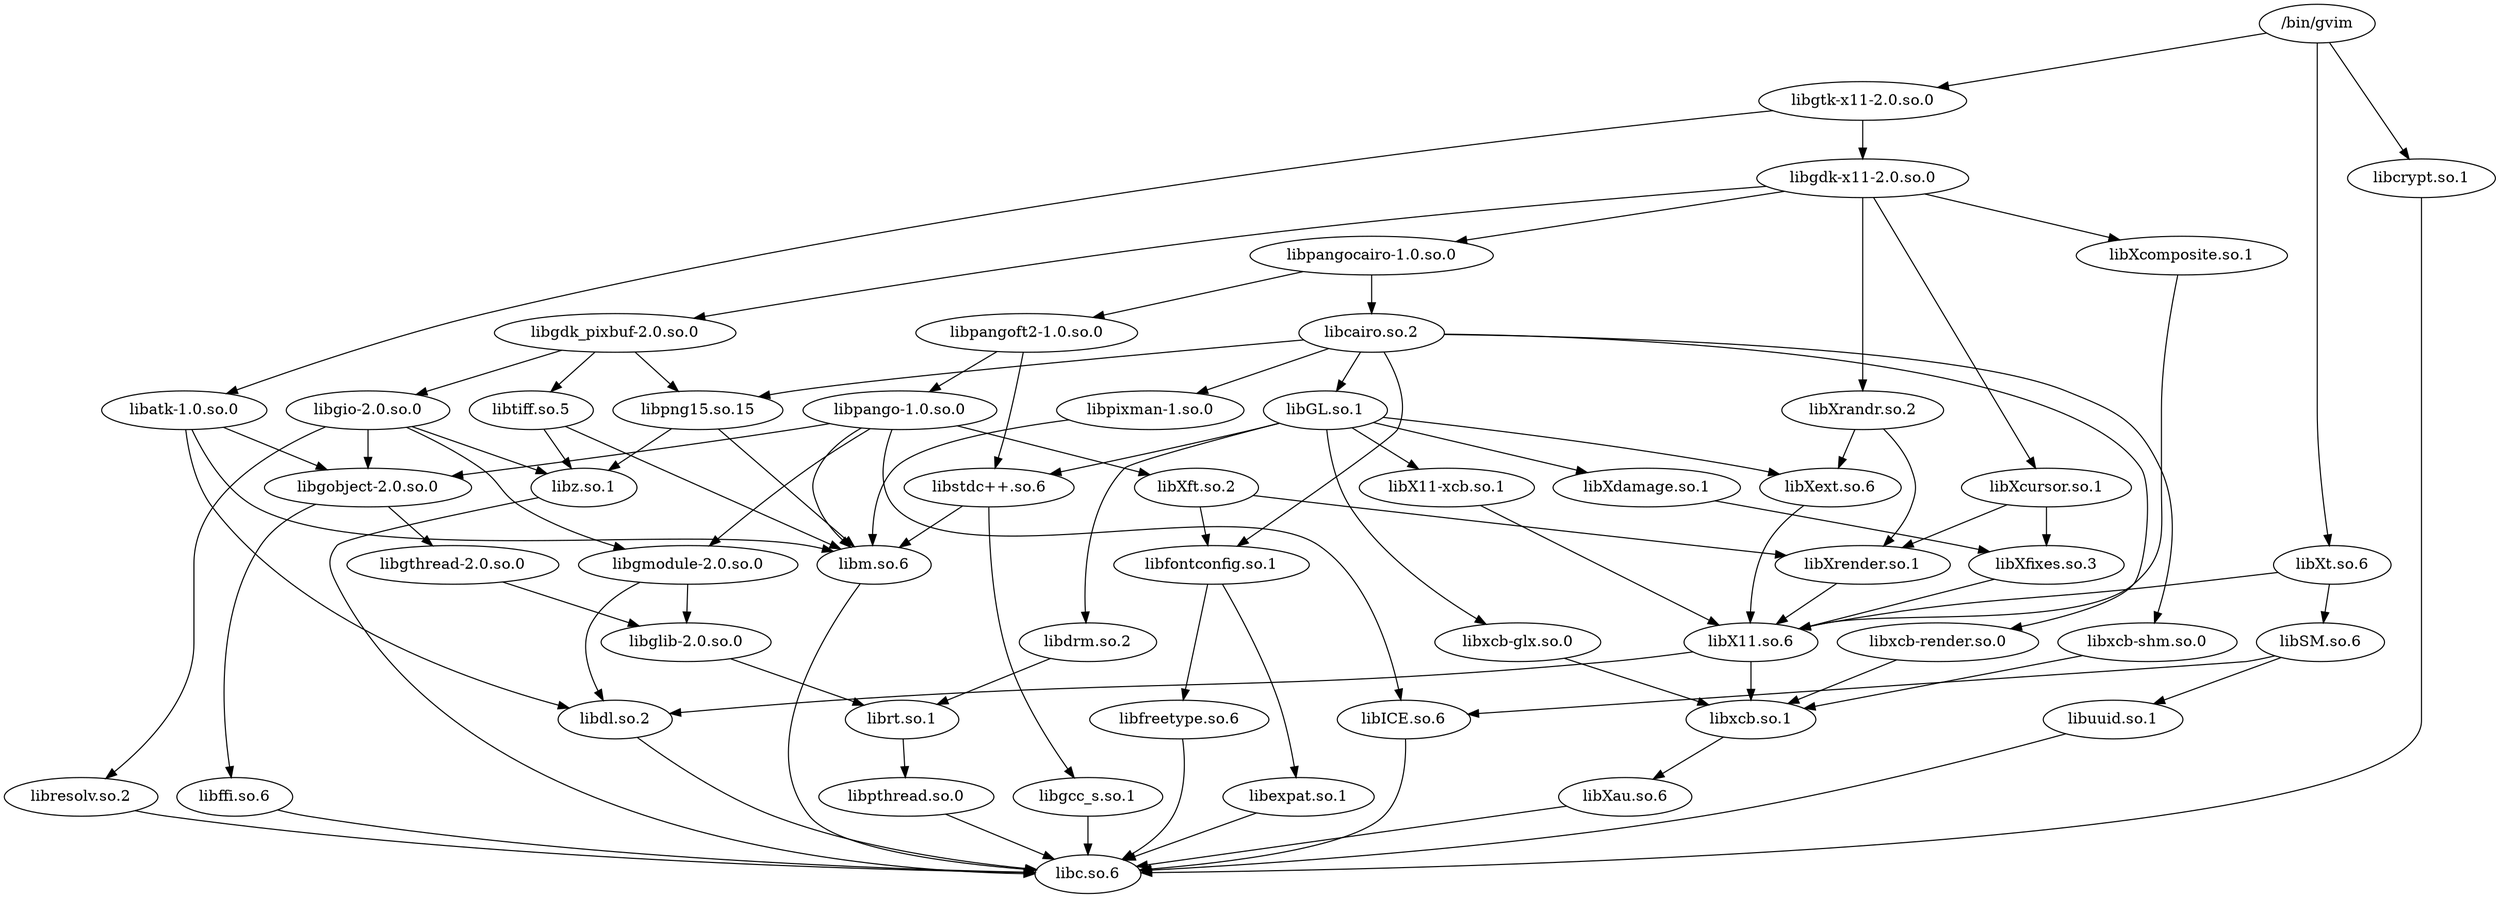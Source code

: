 digraph G {
	graph [layout=dot];
	_bin_gvim	 [label="/bin/gvim"];
	libgtk_x11_2_0_so_0	 [label="libgtk-x11-2.0.so.0"];
	_bin_gvim -> libgtk_x11_2_0_so_0;
	libXt_so_6	 [label="libXt.so.6"];
	_bin_gvim -> libXt_so_6;
	libcrypt_so_1	 [label="libcrypt.so.1"];
	_bin_gvim -> libcrypt_so_1;
	libcairo_so_2	 [label="libcairo.so.2"];
	libpixman_1_so_0	 [label="libpixman-1.so.0"];
	libcairo_so_2 -> libpixman_1_so_0;
	libfontconfig_so_1	 [label="libfontconfig.so.1"];
	libcairo_so_2 -> libfontconfig_so_1;
	libpng15_so_15	 [label="libpng15.so.15"];
	libcairo_so_2 -> libpng15_so_15;
	libxcb_shm_so_0	 [label="libxcb-shm.so.0"];
	libcairo_so_2 -> libxcb_shm_so_0;
	libxcb_render_so_0	 [label="libxcb-render.so.0"];
	libcairo_so_2 -> libxcb_render_so_0;
	libGL_so_1	 [label="libGL.so.1"];
	libcairo_so_2 -> libGL_so_1;
	libXext_so_6	 [label="libXext.so.6"];
	libGL_so_1 -> libXext_so_6;
	libXdamage_so_1	 [label="libXdamage.so.1"];
	libGL_so_1 -> libXdamage_so_1;
	libX11_xcb_so_1	 [label="libX11-xcb.so.1"];
	libGL_so_1 -> libX11_xcb_so_1;
	libxcb_glx_so_0	 [label="libxcb-glx.so.0"];
	libGL_so_1 -> libxcb_glx_so_0;
	libdrm_so_2	 [label="libdrm.so.2"];
	libGL_so_1 -> libdrm_so_2;
	libstdc___so_6	 [label="libstdc++.so.6"];
	libGL_so_1 -> libstdc___so_6;
	librt_so_1	 [label="librt.so.1"];
	libpthread_so_0	 [label="libpthread.so.0"];
	librt_so_1 -> libpthread_so_0;
	libm_so_6	 [label="libm.so.6"];
	libstdc___so_6 -> libm_so_6;
	libgcc_s_so_1	 [label="libgcc_s.so.1"];
	libstdc___so_6 -> libgcc_s_so_1;
	libresolv_so_2	 [label="libresolv.so.2"];
	libc_so_6	 [label="libc.so.6"];
	libresolv_so_2 -> libc_so_6;
	libgdk_x11_2_0_so_0	 [label="libgdk-x11-2.0.so.0"];
	libgtk_x11_2_0_so_0 -> libgdk_x11_2_0_so_0;
	libatk_1_0_so_0	 [label="libatk-1.0.so.0"];
	libgtk_x11_2_0_so_0 -> libatk_1_0_so_0;
	libpangocairo_1_0_so_0	 [label="libpangocairo-1.0.so.0"];
	libgdk_x11_2_0_so_0 -> libpangocairo_1_0_so_0;
	libXrandr_so_2	 [label="libXrandr.so.2"];
	libgdk_x11_2_0_so_0 -> libXrandr_so_2;
	libXcursor_so_1	 [label="libXcursor.so.1"];
	libgdk_x11_2_0_so_0 -> libXcursor_so_1;
	libXcomposite_so_1	 [label="libXcomposite.so.1"];
	libgdk_x11_2_0_so_0 -> libXcomposite_so_1;
	libgdk_pixbuf_2_0_so_0	 [label="libgdk_pixbuf-2.0.so.0"];
	libgdk_x11_2_0_so_0 -> libgdk_pixbuf_2_0_so_0;
	libdl_so_2	 [label="libdl.so.2"];
	libatk_1_0_so_0 -> libdl_so_2;
	libatk_1_0_so_0 -> libm_so_6;
	libgobject_2_0_so_0	 [label="libgobject-2.0.so.0"];
	libatk_1_0_so_0 -> libgobject_2_0_so_0;
	libgio_2_0_so_0	 [label="libgio-2.0.so.0"];
	libgio_2_0_so_0 -> libgobject_2_0_so_0;
	libgmodule_2_0_so_0	 [label="libgmodule-2.0.so.0"];
	libgio_2_0_so_0 -> libgmodule_2_0_so_0;
	libz_so_1	 [label="libz.so.1"];
	libgio_2_0_so_0 -> libz_so_1;
	libgio_2_0_so_0 -> libresolv_so_2;
	libpangoft2_1_0_so_0	 [label="libpangoft2-1.0.so.0"];
	libpangoft2_1_0_so_0 -> libstdc___so_6;
	libpango_1_0_so_0	 [label="libpango-1.0.so.0"];
	libpangoft2_1_0_so_0 -> libpango_1_0_so_0;
	libpangocairo_1_0_so_0 -> libcairo_so_2;
	libpangocairo_1_0_so_0 -> libpangoft2_1_0_so_0;
	libtiff_so_5	 [label="libtiff.so.5"];
	libgdk_pixbuf_2_0_so_0 -> libtiff_so_5;
	libgdk_pixbuf_2_0_so_0 -> libgio_2_0_so_0;
	libgdk_pixbuf_2_0_so_0 -> libpng15_so_15;
	libpango_1_0_so_0 -> libm_so_6;
	libICE_so_6	 [label="libICE.so.6"];
	libpango_1_0_so_0 -> libICE_so_6;
	libXft_so_2	 [label="libXft.so.2"];
	libpango_1_0_so_0 -> libXft_so_2;
	libpango_1_0_so_0 -> libgmodule_2_0_so_0;
	libpango_1_0_so_0 -> libgobject_2_0_so_0;
	libfreetype_so_6	 [label="libfreetype.so.6"];
	libfreetype_so_6 -> libc_so_6;
	libfontconfig_so_1 -> libfreetype_so_6;
	libexpat_so_1	 [label="libexpat.so.1"];
	libfontconfig_so_1 -> libexpat_so_1;
	libgthread_2_0_so_0	 [label="libgthread-2.0.so.0"];
	libgobject_2_0_so_0 -> libgthread_2_0_so_0;
	libffi_so_6	 [label="libffi.so.6"];
	libgobject_2_0_so_0 -> libffi_so_6;
	libglib_2_0_so_0	 [label="libglib-2.0.so.0"];
	libglib_2_0_so_0 -> librt_so_1;
	libSM_so_6	 [label="libSM.so.6"];
	libXt_so_6 -> libSM_so_6;
	libX11_so_6	 [label="libX11.so.6"];
	libXt_so_6 -> libX11_so_6;
	libxcb_so_1	 [label="libxcb.so.1"];
	libX11_so_6 -> libxcb_so_1;
	libX11_so_6 -> libdl_so_2;
	libSM_so_6 -> libICE_so_6;
	libuuid_so_1	 [label="libuuid.so.1"];
	libSM_so_6 -> libuuid_so_1;
	libICE_so_6 -> libc_so_6;
	libpthread_so_0 -> libc_so_6;
	libdl_so_2 -> libc_so_6;
	libcrypt_so_1 -> libc_so_6;
	libm_so_6 -> libc_so_6;
	libXfixes_so_3	 [label="libXfixes.so.3"];
	libXdamage_so_1 -> libXfixes_so_3;
	libdrm_so_2 -> librt_so_1;
	libXfixes_so_3 -> libX11_so_6;
	libpixman_1_so_0 -> libm_so_6;
	libpng15_so_15 -> libz_so_1;
	libpng15_so_15 -> libm_so_6;
	libxcb_shm_so_0 -> libxcb_so_1;
	libX11_xcb_so_1 -> libX11_so_6;
	libxcb_render_so_0 -> libxcb_so_1;
	libXau_so_6	 [label="libXau.so.6"];
	libxcb_so_1 -> libXau_so_6;
	libXext_so_6 -> libX11_so_6;
	libz_so_1 -> libc_so_6;
	libxcb_glx_so_0 -> libxcb_so_1;
	libgcc_s_so_1 -> libc_so_6;
	libXrandr_so_2 -> libXext_so_6;
	libXrender_so_1	 [label="libXrender.so.1"];
	libXrandr_so_2 -> libXrender_so_1;
	libXcursor_so_1 -> libXrender_so_1;
	libXcursor_so_1 -> libXfixes_so_3;
	libXcomposite_so_1 -> libX11_so_6;
	libtiff_so_5 -> libz_so_1;
	libtiff_so_5 -> libm_so_6;
	libXft_so_2 -> libfontconfig_so_1;
	libXft_so_2 -> libXrender_so_1;
	libXrender_so_1 -> libX11_so_6;
	libXau_so_6 -> libc_so_6;
	libgmodule_2_0_so_0 -> libdl_so_2;
	libgmodule_2_0_so_0 -> libglib_2_0_so_0;
	libexpat_so_1 -> libc_so_6;
	libgthread_2_0_so_0 -> libglib_2_0_so_0;
	libffi_so_6 -> libc_so_6;
	libuuid_so_1 -> libc_so_6;
}
